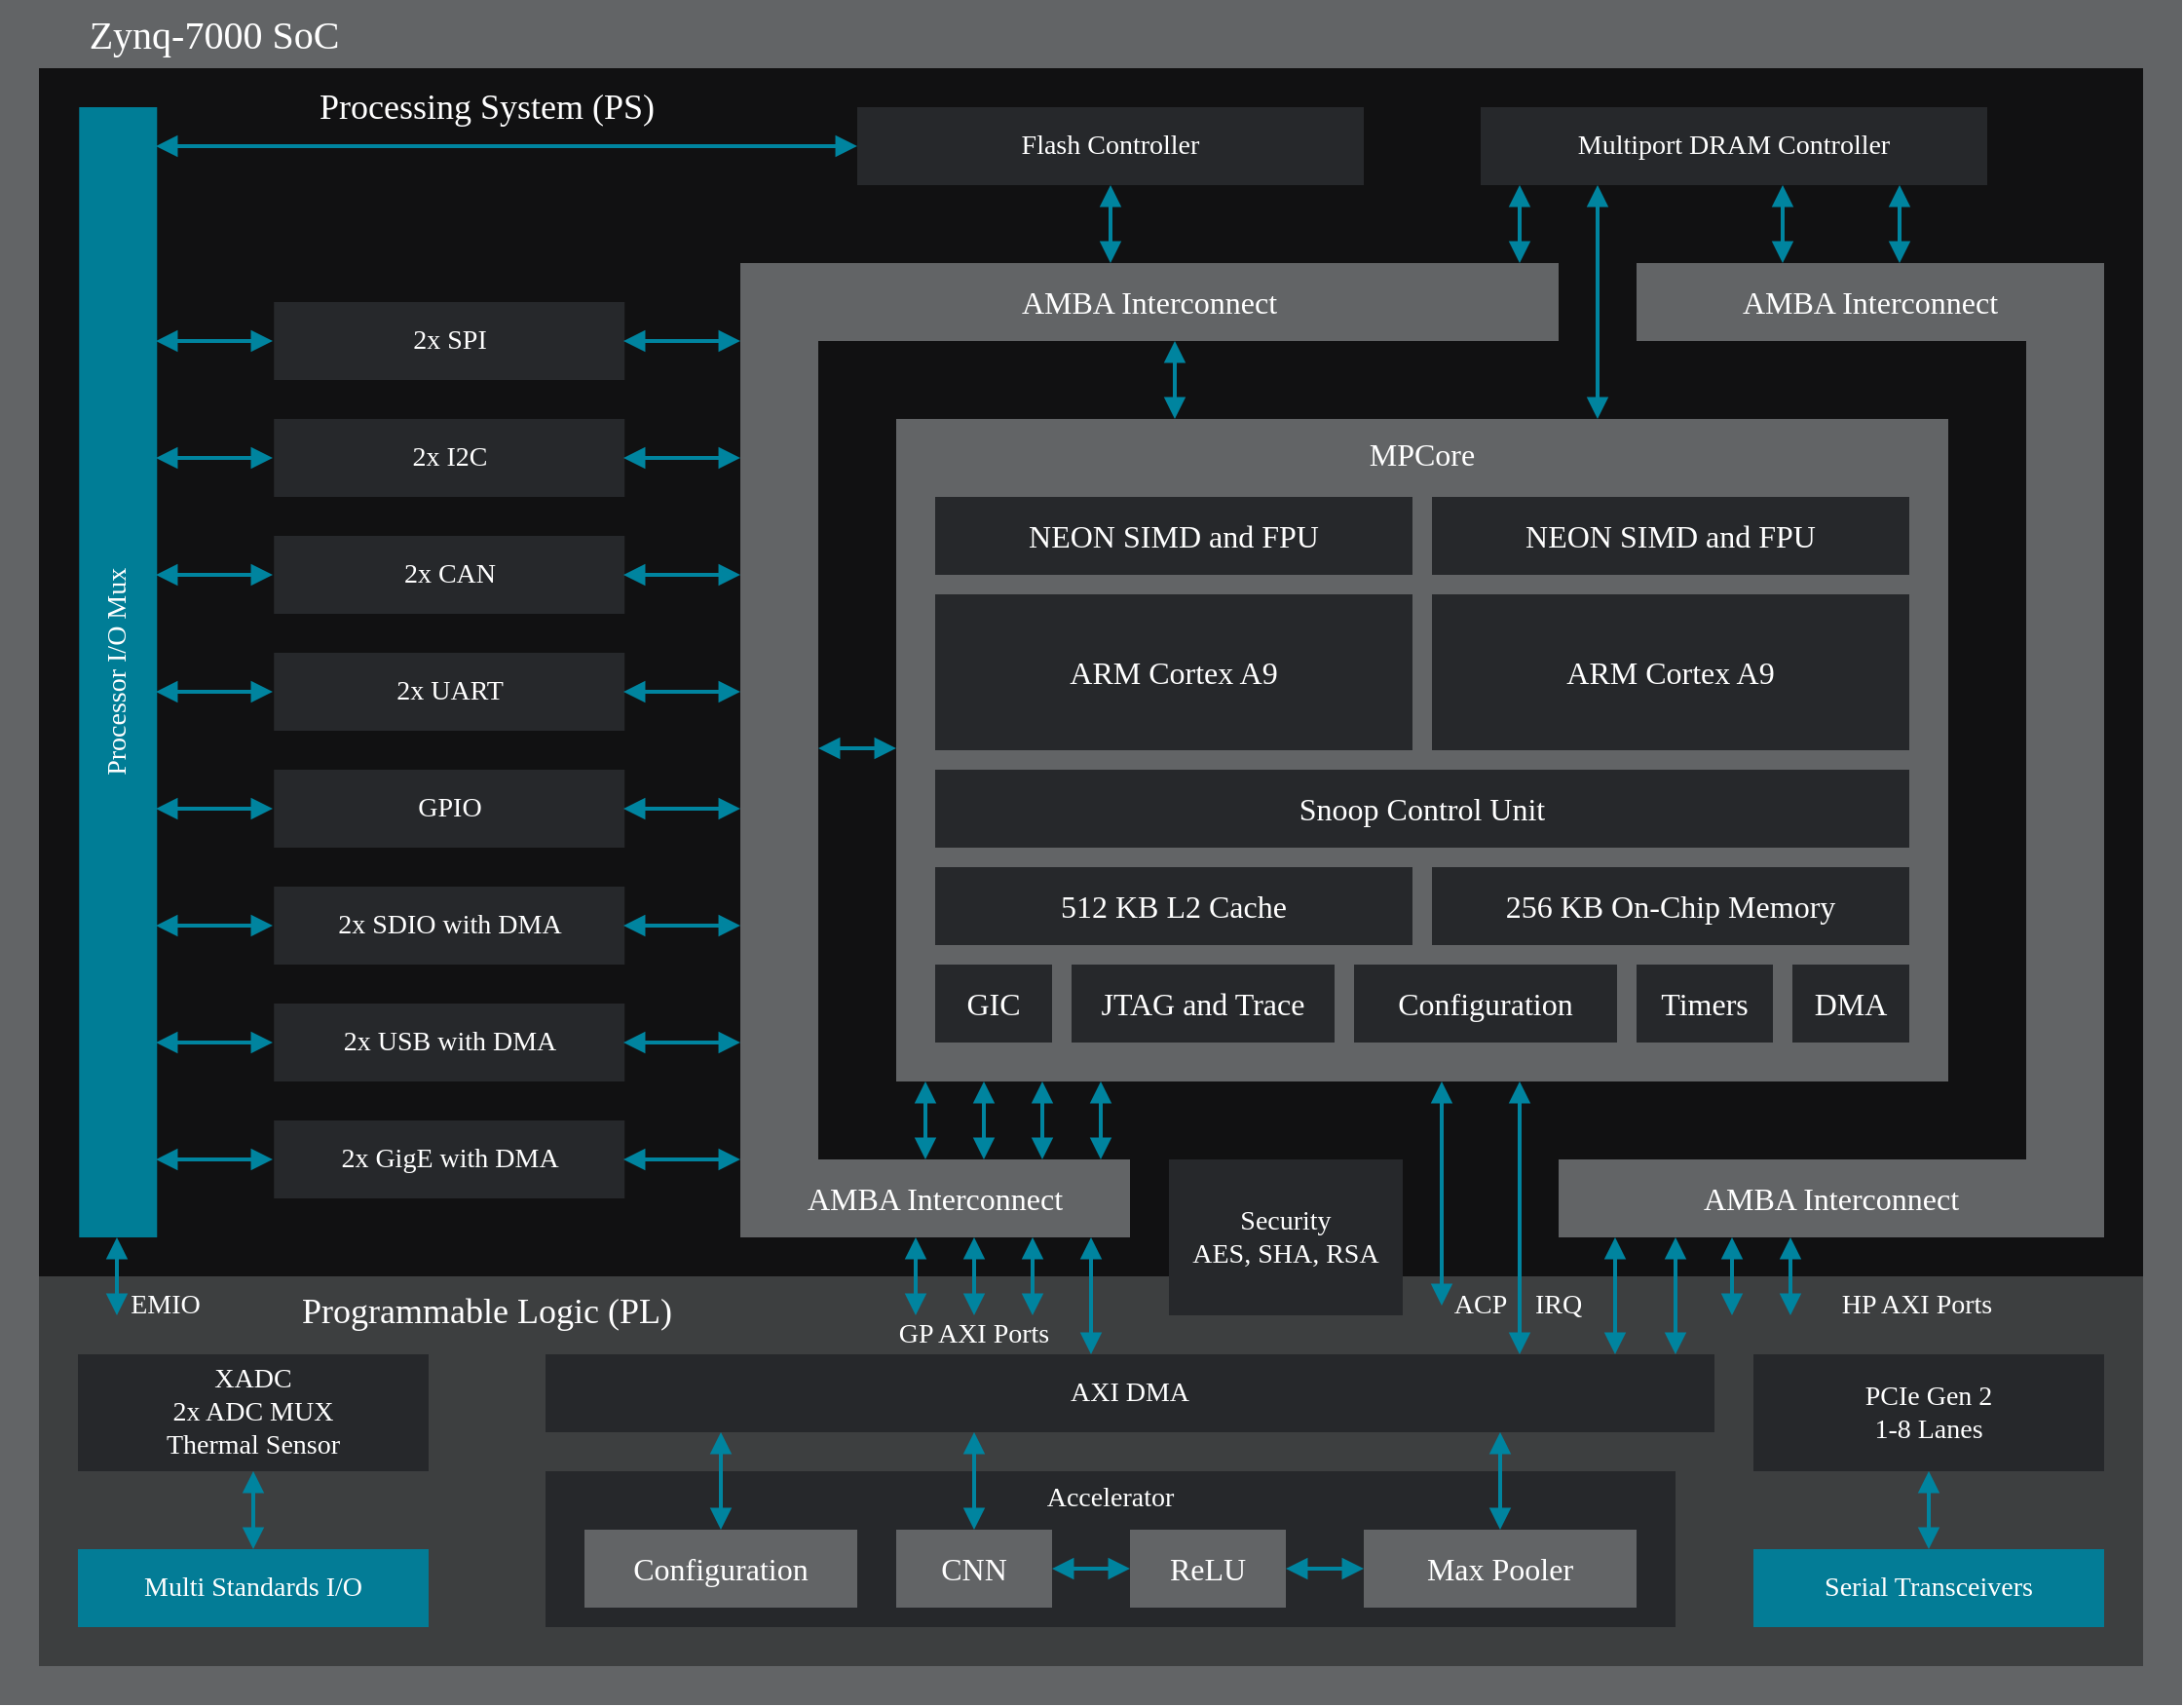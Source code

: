 <mxfile version="26.0.16">
  <diagram name="Page-1" id="bTywa-UCEF78WLRK5d2n">
    <mxGraphModel dx="2413" dy="1428" grid="1" gridSize="5" guides="0" tooltips="1" connect="1" arrows="1" fold="1" page="1" pageScale="1" pageWidth="1169" pageHeight="827" math="0" shadow="0">
      <root>
        <mxCell id="0" />
        <mxCell id="1" parent="0" />
        <mxCell id="6EtCR4fkRvI6MiytGtVW-148" value="Zynq-7000 SoC" style="rounded=0;whiteSpace=wrap;html=1;fontColor=light-dark(#ffffff, #ededed);fillColor=light-dark(#626466, #ededed);fontFamily=VictorMono Nerd Font;strokeColor=none;fontSize=20;labelPosition=center;verticalLabelPosition=top;align=center;verticalAlign=bottom;spacing=-30;spacingLeft=-900;" vertex="1" parent="1">
          <mxGeometry x="-320" y="145" width="1120" height="875" as="geometry" />
        </mxCell>
        <mxCell id="6EtCR4fkRvI6MiytGtVW-79" value="&lt;div&gt;Processing System (PS)&lt;/div&gt;" style="rounded=0;whiteSpace=wrap;html=1;fontColor=light-dark(#ffffff, #ededed);fillColor=light-dark(#111112, #ededed);fontFamily=VictorMono Nerd Font;strokeColor=none;fontSize=18;spacingLeft=-620;spacingBottom=0;labelPosition=center;verticalLabelPosition=top;align=center;verticalAlign=bottom;spacing=-32;" vertex="1" parent="1">
          <mxGeometry x="-300" y="180" width="1080" height="620" as="geometry" />
        </mxCell>
        <mxCell id="6EtCR4fkRvI6MiytGtVW-69" value="Programmable Logic (PL)" style="rounded=0;whiteSpace=wrap;html=1;fontColor=light-dark(#ffffff, #ededed);fillColor=light-dark(#3d3f40, #ededed);fontFamily=VictorMono Nerd Font;strokeColor=none;fontSize=18;spacingLeft=-620;spacingBottom=0;labelPosition=center;verticalLabelPosition=middle;align=center;verticalAlign=middle;spacingTop=-165;" vertex="1" parent="1">
          <mxGeometry x="-300" y="800" width="1080" height="200" as="geometry" />
        </mxCell>
        <mxCell id="6EtCR4fkRvI6MiytGtVW-26" value="2x SPI" style="rounded=0;whiteSpace=wrap;html=1;fontColor=light-dark(#ffffff, #ededed);fillColor=light-dark(#26282b, #ededed);fontFamily=VictorMono Nerd Font;strokeColor=none;fontSize=14;" vertex="1" parent="1">
          <mxGeometry x="-179.38" y="300" width="180" height="40" as="geometry" />
        </mxCell>
        <mxCell id="6EtCR4fkRvI6MiytGtVW-30" value="" style="endArrow=block;startArrow=block;html=1;rounded=0;startFill=1;endFill=1;strokeColor=light-dark(#00849f, #ededed);strokeWidth=2;fontFamily=VictorMono Nerd Font;" edge="1" parent="1">
          <mxGeometry width="50" height="50" relative="1" as="geometry">
            <mxPoint x="150" y="820" as="sourcePoint" />
            <mxPoint x="150" y="780" as="targetPoint" />
          </mxGeometry>
        </mxCell>
        <mxCell id="6EtCR4fkRvI6MiytGtVW-31" value="MPCore" style="rounded=0;whiteSpace=wrap;html=1;fontColor=light-dark(#ffffff, #ededed);fillColor=light-dark(#626466, #ededed);fontFamily=VictorMono Nerd Font;strokeColor=none;fontSize=16;labelPosition=center;verticalLabelPosition=top;align=center;verticalAlign=bottom;spacing=-28;" vertex="1" parent="1">
          <mxGeometry x="140" y="360" width="540" height="340" as="geometry" />
        </mxCell>
        <mxCell id="6EtCR4fkRvI6MiytGtVW-32" value="NEON SIMD and FPU" style="rounded=0;whiteSpace=wrap;html=1;fontColor=light-dark(#ffffff, #ededed);fillColor=light-dark(#26282b, #ededed);fontFamily=VictorMono Nerd Font;strokeColor=none;fontSize=16;" vertex="1" parent="1">
          <mxGeometry x="160" y="400" width="245" height="40" as="geometry" />
        </mxCell>
        <mxCell id="6EtCR4fkRvI6MiytGtVW-33" value="ARM Cortex A9" style="rounded=0;whiteSpace=wrap;html=1;fontColor=light-dark(#ffffff, #ededed);fillColor=light-dark(#26282b, #ededed);fontFamily=VictorMono Nerd Font;strokeColor=none;fontSize=16;" vertex="1" parent="1">
          <mxGeometry x="160" y="450" width="245" height="80" as="geometry" />
        </mxCell>
        <mxCell id="6EtCR4fkRvI6MiytGtVW-34" value="Snoop Control Unit" style="rounded=0;whiteSpace=wrap;html=1;fontColor=light-dark(#ffffff, #ededed);fillColor=light-dark(#26282b, #ededed);fontFamily=VictorMono Nerd Font;strokeColor=none;fontSize=16;" vertex="1" parent="1">
          <mxGeometry x="160" y="540" width="500" height="40" as="geometry" />
        </mxCell>
        <mxCell id="6EtCR4fkRvI6MiytGtVW-35" value="512 KB L2 Cache" style="rounded=0;whiteSpace=wrap;html=1;fontColor=light-dark(#ffffff, #ededed);fillColor=light-dark(#26282b, #ededed);fontFamily=VictorMono Nerd Font;strokeColor=none;fontSize=16;" vertex="1" parent="1">
          <mxGeometry x="160" y="590" width="245" height="40" as="geometry" />
        </mxCell>
        <mxCell id="6EtCR4fkRvI6MiytGtVW-36" value="256 KB On-Chip Memory" style="rounded=0;whiteSpace=wrap;html=1;fontColor=light-dark(#ffffff, #ededed);fillColor=light-dark(#26282b, #ededed);fontFamily=VictorMono Nerd Font;strokeColor=none;fontSize=16;" vertex="1" parent="1">
          <mxGeometry x="415" y="590" width="245" height="40" as="geometry" />
        </mxCell>
        <mxCell id="6EtCR4fkRvI6MiytGtVW-37" value="GIC" style="rounded=0;whiteSpace=wrap;html=1;fontColor=light-dark(#ffffff, #ededed);fillColor=light-dark(#26282b, #ededed);fontFamily=VictorMono Nerd Font;strokeColor=none;fontSize=16;" vertex="1" parent="1">
          <mxGeometry x="160" y="640" width="60" height="40" as="geometry" />
        </mxCell>
        <mxCell id="6EtCR4fkRvI6MiytGtVW-38" value="JTAG and Trace" style="rounded=0;whiteSpace=wrap;html=1;fontColor=light-dark(#ffffff, #ededed);fillColor=light-dark(#26282b, #ededed);fontFamily=VictorMono Nerd Font;strokeColor=none;fontSize=16;" vertex="1" parent="1">
          <mxGeometry x="230" y="640" width="135" height="40" as="geometry" />
        </mxCell>
        <mxCell id="6EtCR4fkRvI6MiytGtVW-39" value="Configuration" style="rounded=0;whiteSpace=wrap;html=1;fontColor=light-dark(#ffffff, #ededed);fillColor=light-dark(#26282b, #ededed);fontFamily=VictorMono Nerd Font;strokeColor=none;fontSize=16;" vertex="1" parent="1">
          <mxGeometry x="375" y="640" width="135" height="40" as="geometry" />
        </mxCell>
        <mxCell id="6EtCR4fkRvI6MiytGtVW-40" value="Timers" style="rounded=0;whiteSpace=wrap;html=1;fontColor=light-dark(#ffffff, #ededed);fillColor=light-dark(#26282b, #ededed);fontFamily=VictorMono Nerd Font;strokeColor=none;fontSize=16;" vertex="1" parent="1">
          <mxGeometry x="520" y="640" width="70" height="40" as="geometry" />
        </mxCell>
        <mxCell id="6EtCR4fkRvI6MiytGtVW-42" value="DMA" style="rounded=0;whiteSpace=wrap;html=1;fontColor=light-dark(#ffffff, #ededed);fillColor=light-dark(#26282b, #ededed);fontFamily=VictorMono Nerd Font;strokeColor=none;fontSize=16;" vertex="1" parent="1">
          <mxGeometry x="600" y="640" width="60" height="40" as="geometry" />
        </mxCell>
        <mxCell id="6EtCR4fkRvI6MiytGtVW-43" value="NEON SIMD and FPU" style="rounded=0;whiteSpace=wrap;html=1;fontColor=light-dark(#ffffff, #ededed);fillColor=light-dark(#26282b, #ededed);fontFamily=VictorMono Nerd Font;strokeColor=none;fontSize=16;" vertex="1" parent="1">
          <mxGeometry x="415" y="400" width="245" height="40" as="geometry" />
        </mxCell>
        <mxCell id="6EtCR4fkRvI6MiytGtVW-44" value="ARM Cortex A9" style="rounded=0;whiteSpace=wrap;html=1;fontColor=light-dark(#ffffff, #ededed);fillColor=light-dark(#26282b, #ededed);fontFamily=VictorMono Nerd Font;strokeColor=none;fontSize=16;" vertex="1" parent="1">
          <mxGeometry x="415" y="450" width="245" height="80" as="geometry" />
        </mxCell>
        <mxCell id="6EtCR4fkRvI6MiytGtVW-45" value="AMBA Interconnect" style="rounded=0;whiteSpace=wrap;html=1;fontColor=light-dark(#ffffff, #ededed);fillColor=light-dark(#626466, #ededed);fontFamily=VictorMono Nerd Font;strokeColor=none;fontSize=16;" vertex="1" parent="1">
          <mxGeometry x="60" y="280" width="420" height="40" as="geometry" />
        </mxCell>
        <mxCell id="6EtCR4fkRvI6MiytGtVW-46" value="" style="rounded=0;whiteSpace=wrap;html=1;fontColor=light-dark(#ffffff, #ededed);fillColor=light-dark(#626466, #ededed);fontFamily=VictorMono Nerd Font;strokeColor=none;fontSize=16;" vertex="1" parent="1">
          <mxGeometry x="60" y="280" width="40" height="500" as="geometry" />
        </mxCell>
        <mxCell id="6EtCR4fkRvI6MiytGtVW-47" value="AMBA Interconnect" style="rounded=0;whiteSpace=wrap;html=1;fontColor=light-dark(#ffffff, #ededed);fillColor=light-dark(#626466, #ededed);fontFamily=VictorMono Nerd Font;strokeColor=none;fontSize=16;" vertex="1" parent="1">
          <mxGeometry x="60" y="740" width="200" height="40" as="geometry" />
        </mxCell>
        <mxCell id="6EtCR4fkRvI6MiytGtVW-48" value="AMBA Interconnect" style="rounded=0;whiteSpace=wrap;html=1;fontColor=light-dark(#ffffff, #ededed);fillColor=light-dark(#626466, #ededed);fontFamily=VictorMono Nerd Font;strokeColor=none;fontSize=16;" vertex="1" parent="1">
          <mxGeometry x="520" y="280" width="240" height="40" as="geometry" />
        </mxCell>
        <mxCell id="6EtCR4fkRvI6MiytGtVW-49" value="" style="rounded=0;whiteSpace=wrap;html=1;fontColor=light-dark(#ffffff, #ededed);fillColor=light-dark(#626466, #ededed);fontFamily=VictorMono Nerd Font;strokeColor=none;fontSize=16;" vertex="1" parent="1">
          <mxGeometry x="720" y="280" width="40" height="500" as="geometry" />
        </mxCell>
        <mxCell id="6EtCR4fkRvI6MiytGtVW-50" value="AMBA Interconnect" style="rounded=0;whiteSpace=wrap;html=1;fontColor=light-dark(#ffffff, #ededed);fillColor=light-dark(#626466, #ededed);fontFamily=VictorMono Nerd Font;strokeColor=none;fontSize=16;" vertex="1" parent="1">
          <mxGeometry x="480" y="740" width="280" height="40" as="geometry" />
        </mxCell>
        <mxCell id="6EtCR4fkRvI6MiytGtVW-52" value="Security&lt;div&gt;AES, SHA, RSA&lt;/div&gt;" style="rounded=0;whiteSpace=wrap;html=1;fontColor=light-dark(#ffffff, #ededed);fillColor=light-dark(#26282b, #ededed);fontFamily=VictorMono Nerd Font;strokeColor=none;fontSize=14;" vertex="1" parent="1">
          <mxGeometry x="280" y="740" width="120" height="80" as="geometry" />
        </mxCell>
        <mxCell id="6EtCR4fkRvI6MiytGtVW-53" value="Flash Controller" style="rounded=0;whiteSpace=wrap;html=1;fontColor=light-dark(#ffffff, #ededed);fillColor=light-dark(#26282b, #ededed);fontFamily=VictorMono Nerd Font;strokeColor=none;fontSize=14;" vertex="1" parent="1">
          <mxGeometry x="120" y="200" width="260" height="40" as="geometry" />
        </mxCell>
        <mxCell id="6EtCR4fkRvI6MiytGtVW-54" value="Multiport DRAM Controller" style="rounded=0;whiteSpace=wrap;html=1;fontColor=light-dark(#ffffff, #ededed);fillColor=light-dark(#26282b, #ededed);fontFamily=VictorMono Nerd Font;strokeColor=none;fontSize=14;" vertex="1" parent="1">
          <mxGeometry x="440" y="200" width="260" height="40" as="geometry" />
        </mxCell>
        <mxCell id="6EtCR4fkRvI6MiytGtVW-55" value="2x I2C" style="rounded=0;whiteSpace=wrap;html=1;fontColor=light-dark(#ffffff, #ededed);fillColor=light-dark(#26282b, #ededed);fontFamily=VictorMono Nerd Font;strokeColor=none;fontSize=14;" vertex="1" parent="1">
          <mxGeometry x="-179.38" y="360" width="180" height="40" as="geometry" />
        </mxCell>
        <mxCell id="6EtCR4fkRvI6MiytGtVW-56" value="2x UART" style="rounded=0;whiteSpace=wrap;html=1;fontColor=light-dark(#ffffff, #ededed);fillColor=light-dark(#26282b, #ededed);fontFamily=VictorMono Nerd Font;strokeColor=none;fontSize=14;" vertex="1" parent="1">
          <mxGeometry x="-179.38" y="480" width="180" height="40" as="geometry" />
        </mxCell>
        <mxCell id="6EtCR4fkRvI6MiytGtVW-57" value="2x CAN" style="rounded=0;whiteSpace=wrap;html=1;fontColor=light-dark(#ffffff, #ededed);fillColor=light-dark(#26282b, #ededed);fontFamily=VictorMono Nerd Font;strokeColor=none;fontSize=14;" vertex="1" parent="1">
          <mxGeometry x="-179.38" y="420" width="180" height="40" as="geometry" />
        </mxCell>
        <mxCell id="6EtCR4fkRvI6MiytGtVW-58" value="GPIO" style="rounded=0;whiteSpace=wrap;html=1;fontColor=light-dark(#ffffff, #ededed);fillColor=light-dark(#26282b, #ededed);fontFamily=VictorMono Nerd Font;strokeColor=none;fontSize=14;" vertex="1" parent="1">
          <mxGeometry x="-179.38" y="540" width="180" height="40" as="geometry" />
        </mxCell>
        <mxCell id="6EtCR4fkRvI6MiytGtVW-59" value="2x SDIO with DMA" style="rounded=0;whiteSpace=wrap;html=1;fontColor=light-dark(#ffffff, #ededed);fillColor=light-dark(#26282b, #ededed);fontFamily=VictorMono Nerd Font;strokeColor=none;fontSize=14;" vertex="1" parent="1">
          <mxGeometry x="-179.38" y="600" width="180" height="40" as="geometry" />
        </mxCell>
        <mxCell id="6EtCR4fkRvI6MiytGtVW-60" value="2x USB with DMA" style="rounded=0;whiteSpace=wrap;html=1;fontColor=light-dark(#ffffff, #ededed);fillColor=light-dark(#26282b, #ededed);fontFamily=VictorMono Nerd Font;strokeColor=none;fontSize=14;" vertex="1" parent="1">
          <mxGeometry x="-179.38" y="660" width="180" height="40" as="geometry" />
        </mxCell>
        <mxCell id="6EtCR4fkRvI6MiytGtVW-62" value="2x GigE with DMA" style="rounded=0;whiteSpace=wrap;html=1;fontColor=light-dark(#ffffff, #ededed);fillColor=light-dark(#26282b, #ededed);fontFamily=VictorMono Nerd Font;strokeColor=none;fontSize=14;" vertex="1" parent="1">
          <mxGeometry x="-179.38" y="720" width="180" height="40" as="geometry" />
        </mxCell>
        <mxCell id="6EtCR4fkRvI6MiytGtVW-63" value="Processor I/O Mux" style="rounded=0;whiteSpace=wrap;html=1;fontColor=light-dark(#ffffff, #ededed);fillColor=light-dark(#007d96, #ededed);fontFamily=VictorMono Nerd Font;strokeColor=none;fontSize=14;rotation=270;" vertex="1" parent="1">
          <mxGeometry x="-549.37" y="470.01" width="580" height="40" as="geometry" />
        </mxCell>
        <mxCell id="6EtCR4fkRvI6MiytGtVW-64" value="XADC&lt;div&gt;2x ADC MUX&lt;/div&gt;&lt;div&gt;Thermal Sensor&lt;/div&gt;" style="rounded=0;whiteSpace=wrap;html=1;fontColor=light-dark(#ffffff, #ededed);fillColor=light-dark(#26282b, #ededed);fontFamily=VictorMono Nerd Font;strokeColor=none;fontSize=14;" vertex="1" parent="1">
          <mxGeometry x="-280" y="840" width="180" height="60" as="geometry" />
        </mxCell>
        <mxCell id="6EtCR4fkRvI6MiytGtVW-65" value="PCIe Gen 2&lt;div&gt;1-8 Lanes&lt;/div&gt;" style="rounded=0;whiteSpace=wrap;html=1;fontColor=light-dark(#ffffff, #ededed);fillColor=light-dark(#26282b, #ededed);fontFamily=VictorMono Nerd Font;strokeColor=none;fontSize=14;" vertex="1" parent="1">
          <mxGeometry x="580" y="840" width="180" height="60" as="geometry" />
        </mxCell>
        <mxCell id="6EtCR4fkRvI6MiytGtVW-66" value="AXI DMA" style="rounded=0;whiteSpace=wrap;html=1;fontColor=light-dark(#ffffff, #ededed);fillColor=light-dark(#26282b, #ededed);fontFamily=VictorMono Nerd Font;strokeColor=none;fontSize=14;" vertex="1" parent="1">
          <mxGeometry x="-40" y="840" width="600" height="40" as="geometry" />
        </mxCell>
        <mxCell id="6EtCR4fkRvI6MiytGtVW-67" value="Multi Standards I/O" style="rounded=0;whiteSpace=wrap;html=1;fontColor=light-dark(#ffffff, #ededed);fillColor=light-dark(#037c96, #ededed);fontFamily=VictorMono Nerd Font;strokeColor=none;fontSize=14;" vertex="1" parent="1">
          <mxGeometry x="-280" y="940" width="180" height="40" as="geometry" />
        </mxCell>
        <mxCell id="6EtCR4fkRvI6MiytGtVW-68" value="Serial Transceivers" style="rounded=0;whiteSpace=wrap;html=1;fontColor=light-dark(#ffffff, #ededed);fillColor=light-dark(#037c96, #ededed);fontFamily=VictorMono Nerd Font;strokeColor=none;fontSize=14;" vertex="1" parent="1">
          <mxGeometry x="580" y="940" width="180" height="40" as="geometry" />
        </mxCell>
        <mxCell id="6EtCR4fkRvI6MiytGtVW-70" value="Accelerator" style="rounded=0;whiteSpace=wrap;html=1;fontColor=light-dark(#ffffff, #ededed);fillColor=light-dark(#26282b, #ededed);fontFamily=VictorMono Nerd Font;strokeColor=none;fontSize=14;labelPosition=center;verticalLabelPosition=top;align=center;verticalAlign=bottom;spacing=-23;" vertex="1" parent="1">
          <mxGeometry x="-40" y="900" width="580" height="80" as="geometry" />
        </mxCell>
        <mxCell id="6EtCR4fkRvI6MiytGtVW-71" value="CNN" style="rounded=0;whiteSpace=wrap;html=1;fontColor=light-dark(#ffffff, #ededed);fillColor=light-dark(#626466, #ededed);fontFamily=VictorMono Nerd Font;strokeColor=none;fontSize=16;" vertex="1" parent="1">
          <mxGeometry x="140" y="930" width="80" height="40" as="geometry" />
        </mxCell>
        <mxCell id="6EtCR4fkRvI6MiytGtVW-72" value="ReLU" style="rounded=0;whiteSpace=wrap;html=1;fontColor=light-dark(#ffffff, #ededed);fillColor=light-dark(#626466, #ededed);fontFamily=VictorMono Nerd Font;strokeColor=none;fontSize=16;" vertex="1" parent="1">
          <mxGeometry x="260" y="930" width="80" height="40" as="geometry" />
        </mxCell>
        <mxCell id="6EtCR4fkRvI6MiytGtVW-73" value="Max Pooler" style="rounded=0;whiteSpace=wrap;html=1;fontColor=light-dark(#ffffff, #ededed);fillColor=light-dark(#626466, #ededed);fontFamily=VictorMono Nerd Font;strokeColor=none;fontSize=16;" vertex="1" parent="1">
          <mxGeometry x="380" y="930" width="140" height="40" as="geometry" />
        </mxCell>
        <mxCell id="6EtCR4fkRvI6MiytGtVW-74" value="EMIO" style="text;html=1;align=center;verticalAlign=middle;whiteSpace=wrap;rounded=0;fontFamily=VictorMono Nerd Font;fontSize=14;fontColor=#FFFFFF;" vertex="1" parent="1">
          <mxGeometry x="-265" y="800" width="60" height="30" as="geometry" />
        </mxCell>
        <mxCell id="6EtCR4fkRvI6MiytGtVW-80" value="" style="endArrow=block;startArrow=block;html=1;rounded=0;startFill=1;endFill=1;strokeColor=light-dark(#00849f, #ededed);strokeWidth=2;fontFamily=VictorMono Nerd Font;" edge="1" parent="1">
          <mxGeometry width="50" height="50" relative="1" as="geometry">
            <mxPoint x="180" y="820" as="sourcePoint" />
            <mxPoint x="180" y="780" as="targetPoint" />
          </mxGeometry>
        </mxCell>
        <mxCell id="6EtCR4fkRvI6MiytGtVW-81" value="" style="endArrow=block;startArrow=block;html=1;rounded=0;startFill=1;endFill=1;strokeColor=light-dark(#00849f, #ededed);strokeWidth=2;fontFamily=VictorMono Nerd Font;" edge="1" parent="1">
          <mxGeometry width="50" height="50" relative="1" as="geometry">
            <mxPoint x="210" y="820" as="sourcePoint" />
            <mxPoint x="210" y="780" as="targetPoint" />
          </mxGeometry>
        </mxCell>
        <mxCell id="6EtCR4fkRvI6MiytGtVW-85" value="" style="endArrow=block;startArrow=block;html=1;rounded=0;startFill=1;endFill=1;strokeColor=light-dark(#00849f, #ededed);strokeWidth=2;fontFamily=VictorMono Nerd Font;" edge="1" parent="1">
          <mxGeometry width="50" height="50" relative="1" as="geometry">
            <mxPoint x="569" y="820" as="sourcePoint" />
            <mxPoint x="569" y="780" as="targetPoint" />
          </mxGeometry>
        </mxCell>
        <mxCell id="6EtCR4fkRvI6MiytGtVW-86" value="" style="endArrow=block;startArrow=block;html=1;rounded=0;startFill=1;endFill=1;strokeColor=light-dark(#00849f, #ededed);strokeWidth=2;fontFamily=VictorMono Nerd Font;" edge="1" parent="1">
          <mxGeometry width="50" height="50" relative="1" as="geometry">
            <mxPoint x="599" y="820" as="sourcePoint" />
            <mxPoint x="599" y="780" as="targetPoint" />
          </mxGeometry>
        </mxCell>
        <mxCell id="6EtCR4fkRvI6MiytGtVW-87" value="" style="endArrow=block;startArrow=block;html=1;rounded=0;startFill=1;endFill=1;strokeColor=light-dark(#00849f, #ededed);strokeWidth=2;fontFamily=VictorMono Nerd Font;" edge="1" parent="1">
          <mxGeometry width="50" height="50" relative="1" as="geometry">
            <mxPoint x="240" y="840" as="sourcePoint" />
            <mxPoint x="240" y="780" as="targetPoint" />
          </mxGeometry>
        </mxCell>
        <mxCell id="6EtCR4fkRvI6MiytGtVW-88" value="" style="endArrow=block;startArrow=block;html=1;rounded=0;startFill=1;endFill=1;strokeColor=light-dark(#00849f, #ededed);strokeWidth=2;fontFamily=VictorMono Nerd Font;" edge="1" parent="1">
          <mxGeometry width="50" height="50" relative="1" as="geometry">
            <mxPoint x="509" y="840" as="sourcePoint" />
            <mxPoint x="509" y="780" as="targetPoint" />
          </mxGeometry>
        </mxCell>
        <mxCell id="6EtCR4fkRvI6MiytGtVW-89" value="" style="endArrow=block;startArrow=block;html=1;rounded=0;startFill=1;endFill=1;strokeColor=light-dark(#00849f, #ededed);strokeWidth=2;fontFamily=VictorMono Nerd Font;" edge="1" parent="1">
          <mxGeometry width="50" height="50" relative="1" as="geometry">
            <mxPoint x="420" y="815" as="sourcePoint" />
            <mxPoint x="420" y="700" as="targetPoint" />
          </mxGeometry>
        </mxCell>
        <mxCell id="6EtCR4fkRvI6MiytGtVW-90" value="" style="endArrow=block;startArrow=block;html=1;rounded=0;startFill=1;endFill=1;strokeColor=light-dark(#00849f, #ededed);strokeWidth=2;fontFamily=VictorMono Nerd Font;" edge="1" parent="1">
          <mxGeometry width="50" height="50" relative="1" as="geometry">
            <mxPoint x="-260" y="820" as="sourcePoint" />
            <mxPoint x="-260" y="780" as="targetPoint" />
          </mxGeometry>
        </mxCell>
        <mxCell id="6EtCR4fkRvI6MiytGtVW-91" value="" style="endArrow=block;startArrow=block;html=1;rounded=0;startFill=1;endFill=1;strokeColor=light-dark(#00849f, #ededed);strokeWidth=2;fontFamily=VictorMono Nerd Font;" edge="1" parent="1">
          <mxGeometry width="50" height="50" relative="1" as="geometry">
            <mxPoint x="180" y="930" as="sourcePoint" />
            <mxPoint x="180" y="880" as="targetPoint" />
          </mxGeometry>
        </mxCell>
        <mxCell id="6EtCR4fkRvI6MiytGtVW-92" value="" style="endArrow=block;startArrow=block;html=1;rounded=0;startFill=1;endFill=1;strokeColor=light-dark(#00849f, #ededed);strokeWidth=2;fontFamily=VictorMono Nerd Font;" edge="1" parent="1">
          <mxGeometry width="50" height="50" relative="1" as="geometry">
            <mxPoint x="450" y="930" as="sourcePoint" />
            <mxPoint x="450" y="880" as="targetPoint" />
          </mxGeometry>
        </mxCell>
        <mxCell id="6EtCR4fkRvI6MiytGtVW-93" value="" style="endArrow=block;startArrow=block;html=1;rounded=0;startFill=1;endFill=1;strokeColor=light-dark(#00849f, #ededed);strokeWidth=2;fontFamily=VictorMono Nerd Font;" edge="1" parent="1">
          <mxGeometry width="50" height="50" relative="1" as="geometry">
            <mxPoint x="380" y="950" as="sourcePoint" />
            <mxPoint x="340" y="950" as="targetPoint" />
          </mxGeometry>
        </mxCell>
        <mxCell id="6EtCR4fkRvI6MiytGtVW-94" value="" style="endArrow=block;startArrow=block;html=1;rounded=0;startFill=1;endFill=1;strokeColor=light-dark(#00849f, #ededed);strokeWidth=2;fontFamily=VictorMono Nerd Font;" edge="1" parent="1">
          <mxGeometry width="50" height="50" relative="1" as="geometry">
            <mxPoint x="260" y="950" as="sourcePoint" />
            <mxPoint x="220" y="950" as="targetPoint" />
          </mxGeometry>
        </mxCell>
        <mxCell id="6EtCR4fkRvI6MiytGtVW-95" value="GP AXI Ports" style="text;html=1;align=center;verticalAlign=middle;whiteSpace=wrap;rounded=0;fontFamily=VictorMono Nerd Font;fontSize=14;fontColor=#FFFFFF;" vertex="1" parent="1">
          <mxGeometry x="125" y="815" width="110" height="30" as="geometry" />
        </mxCell>
        <mxCell id="6EtCR4fkRvI6MiytGtVW-96" value="HP AXI Ports" style="text;html=1;align=center;verticalAlign=middle;whiteSpace=wrap;rounded=0;fontFamily=VictorMono Nerd Font;fontSize=14;fontColor=#FFFFFF;" vertex="1" parent="1">
          <mxGeometry x="609" y="800" width="110" height="30" as="geometry" />
        </mxCell>
        <mxCell id="6EtCR4fkRvI6MiytGtVW-97" value="ACP" style="text;html=1;align=center;verticalAlign=middle;whiteSpace=wrap;rounded=0;fontFamily=VictorMono Nerd Font;fontSize=14;fontColor=#FFFFFF;" vertex="1" parent="1">
          <mxGeometry x="420" y="800" width="40" height="30" as="geometry" />
        </mxCell>
        <mxCell id="6EtCR4fkRvI6MiytGtVW-98" value="" style="endArrow=block;startArrow=block;html=1;rounded=0;startFill=1;endFill=1;strokeColor=light-dark(#00849f, #ededed);strokeWidth=2;fontFamily=VictorMono Nerd Font;" edge="1" parent="1">
          <mxGeometry width="50" height="50" relative="1" as="geometry">
            <mxPoint x="460" y="840" as="sourcePoint" />
            <mxPoint x="460" y="700" as="targetPoint" />
          </mxGeometry>
        </mxCell>
        <mxCell id="6EtCR4fkRvI6MiytGtVW-99" value="IRQ" style="text;html=1;align=center;verticalAlign=middle;whiteSpace=wrap;rounded=0;fontFamily=VictorMono Nerd Font;fontSize=14;fontColor=#FFFFFF;" vertex="1" parent="1">
          <mxGeometry x="460" y="800" width="40" height="30" as="geometry" />
        </mxCell>
        <mxCell id="6EtCR4fkRvI6MiytGtVW-100" value="" style="endArrow=block;startArrow=block;html=1;rounded=0;startFill=1;endFill=1;strokeColor=light-dark(#00849f, #ededed);strokeWidth=2;fontFamily=VictorMono Nerd Font;" edge="1" parent="1">
          <mxGeometry width="50" height="50" relative="1" as="geometry">
            <mxPoint x="540" y="840" as="sourcePoint" />
            <mxPoint x="540" y="780" as="targetPoint" />
          </mxGeometry>
        </mxCell>
        <mxCell id="6EtCR4fkRvI6MiytGtVW-101" value="Configuration" style="rounded=0;whiteSpace=wrap;html=1;fontColor=light-dark(#ffffff, #ededed);fillColor=light-dark(#626466, #ededed);fontFamily=VictorMono Nerd Font;strokeColor=none;fontSize=16;" vertex="1" parent="1">
          <mxGeometry x="-20" y="930" width="140" height="40" as="geometry" />
        </mxCell>
        <mxCell id="6EtCR4fkRvI6MiytGtVW-102" value="" style="endArrow=block;startArrow=block;html=1;rounded=0;startFill=1;endFill=1;strokeColor=light-dark(#00849f, #ededed);strokeWidth=2;fontFamily=VictorMono Nerd Font;" edge="1" parent="1">
          <mxGeometry width="50" height="50" relative="1" as="geometry">
            <mxPoint x="50" y="930" as="sourcePoint" />
            <mxPoint x="50" y="880" as="targetPoint" />
          </mxGeometry>
        </mxCell>
        <mxCell id="6EtCR4fkRvI6MiytGtVW-104" value="" style="endArrow=block;startArrow=block;html=1;rounded=0;startFill=1;endFill=1;strokeColor=light-dark(#00849f, #ededed);strokeWidth=2;fontFamily=VictorMono Nerd Font;" edge="1" parent="1">
          <mxGeometry width="50" height="50" relative="1" as="geometry">
            <mxPoint x="-190" y="940" as="sourcePoint" />
            <mxPoint x="-190" y="900" as="targetPoint" />
          </mxGeometry>
        </mxCell>
        <mxCell id="6EtCR4fkRvI6MiytGtVW-105" value="" style="endArrow=block;startArrow=block;html=1;rounded=0;startFill=1;endFill=1;strokeColor=light-dark(#00849f, #ededed);strokeWidth=2;fontFamily=VictorMono Nerd Font;" edge="1" parent="1">
          <mxGeometry width="50" height="50" relative="1" as="geometry">
            <mxPoint x="670" y="940" as="sourcePoint" />
            <mxPoint x="670" y="900" as="targetPoint" />
          </mxGeometry>
        </mxCell>
        <mxCell id="6EtCR4fkRvI6MiytGtVW-106" value="" style="endArrow=block;startArrow=block;html=1;rounded=0;startFill=1;endFill=1;strokeColor=light-dark(#00849f, #ededed);strokeWidth=2;fontFamily=VictorMono Nerd Font;" edge="1" parent="1">
          <mxGeometry width="50" height="50" relative="1" as="geometry">
            <mxPoint x="283" y="360" as="sourcePoint" />
            <mxPoint x="283" y="320" as="targetPoint" />
          </mxGeometry>
        </mxCell>
        <mxCell id="6EtCR4fkRvI6MiytGtVW-109" value="" style="endArrow=block;startArrow=block;html=1;rounded=0;startFill=1;endFill=1;strokeColor=light-dark(#00849f, #ededed);strokeWidth=2;fontFamily=VictorMono Nerd Font;" edge="1" parent="1">
          <mxGeometry width="50" height="50" relative="1" as="geometry">
            <mxPoint x="500" y="360" as="sourcePoint" />
            <mxPoint x="500" y="240" as="targetPoint" />
          </mxGeometry>
        </mxCell>
        <mxCell id="6EtCR4fkRvI6MiytGtVW-110" value="" style="endArrow=block;startArrow=block;html=1;rounded=0;startFill=1;endFill=1;strokeColor=light-dark(#00849f, #ededed);strokeWidth=2;fontFamily=VictorMono Nerd Font;" edge="1" parent="1">
          <mxGeometry width="50" height="50" relative="1" as="geometry">
            <mxPoint x="460" y="280" as="sourcePoint" />
            <mxPoint x="460" y="240" as="targetPoint" />
          </mxGeometry>
        </mxCell>
        <mxCell id="6EtCR4fkRvI6MiytGtVW-111" value="" style="endArrow=block;startArrow=block;html=1;rounded=0;startFill=1;endFill=1;strokeColor=light-dark(#00849f, #ededed);strokeWidth=2;fontFamily=VictorMono Nerd Font;" edge="1" parent="1">
          <mxGeometry width="50" height="50" relative="1" as="geometry">
            <mxPoint x="595" y="280" as="sourcePoint" />
            <mxPoint x="595" y="240" as="targetPoint" />
          </mxGeometry>
        </mxCell>
        <mxCell id="6EtCR4fkRvI6MiytGtVW-112" value="" style="endArrow=block;startArrow=block;html=1;rounded=0;startFill=1;endFill=1;strokeColor=light-dark(#00849f, #ededed);strokeWidth=2;fontFamily=VictorMono Nerd Font;" edge="1" parent="1">
          <mxGeometry width="50" height="50" relative="1" as="geometry">
            <mxPoint x="655" y="280" as="sourcePoint" />
            <mxPoint x="655" y="240" as="targetPoint" />
          </mxGeometry>
        </mxCell>
        <mxCell id="6EtCR4fkRvI6MiytGtVW-113" value="" style="endArrow=block;startArrow=block;html=1;rounded=0;startFill=1;endFill=1;strokeColor=light-dark(#00849f, #ededed);strokeWidth=2;fontFamily=VictorMono Nerd Font;" edge="1" parent="1">
          <mxGeometry width="50" height="50" relative="1" as="geometry">
            <mxPoint x="250" y="280" as="sourcePoint" />
            <mxPoint x="250" y="240" as="targetPoint" />
          </mxGeometry>
        </mxCell>
        <mxCell id="6EtCR4fkRvI6MiytGtVW-124" value="" style="endArrow=block;startArrow=block;html=1;rounded=0;startFill=1;endFill=1;strokeColor=light-dark(#00849f, #ededed);strokeWidth=2;fontFamily=VictorMono Nerd Font;" edge="1" parent="1">
          <mxGeometry width="50" height="50" relative="1" as="geometry">
            <mxPoint x="155" y="740" as="sourcePoint" />
            <mxPoint x="155" y="700" as="targetPoint" />
          </mxGeometry>
        </mxCell>
        <mxCell id="6EtCR4fkRvI6MiytGtVW-125" value="" style="endArrow=block;startArrow=block;html=1;rounded=0;startFill=1;endFill=1;strokeColor=light-dark(#00849f, #ededed);strokeWidth=2;fontFamily=VictorMono Nerd Font;" edge="1" parent="1">
          <mxGeometry width="50" height="50" relative="1" as="geometry">
            <mxPoint x="185" y="740" as="sourcePoint" />
            <mxPoint x="185" y="700" as="targetPoint" />
          </mxGeometry>
        </mxCell>
        <mxCell id="6EtCR4fkRvI6MiytGtVW-126" value="" style="endArrow=block;startArrow=block;html=1;rounded=0;startFill=1;endFill=1;strokeColor=light-dark(#00849f, #ededed);strokeWidth=2;fontFamily=VictorMono Nerd Font;" edge="1" parent="1">
          <mxGeometry width="50" height="50" relative="1" as="geometry">
            <mxPoint x="215" y="740" as="sourcePoint" />
            <mxPoint x="215" y="700" as="targetPoint" />
          </mxGeometry>
        </mxCell>
        <mxCell id="6EtCR4fkRvI6MiytGtVW-127" value="" style="endArrow=block;startArrow=block;html=1;rounded=0;startFill=1;endFill=1;strokeColor=light-dark(#00849f, #ededed);strokeWidth=2;fontFamily=VictorMono Nerd Font;" edge="1" parent="1">
          <mxGeometry width="50" height="50" relative="1" as="geometry">
            <mxPoint x="245" y="740" as="sourcePoint" />
            <mxPoint x="245" y="700" as="targetPoint" />
          </mxGeometry>
        </mxCell>
        <mxCell id="6EtCR4fkRvI6MiytGtVW-128" value="" style="endArrow=block;startArrow=block;html=1;rounded=0;startFill=1;endFill=1;strokeColor=light-dark(#00849f, #ededed);strokeWidth=2;fontFamily=VictorMono Nerd Font;" edge="1" parent="1">
          <mxGeometry width="50" height="50" relative="1" as="geometry">
            <mxPoint x="140" y="529" as="sourcePoint" />
            <mxPoint x="100" y="529" as="targetPoint" />
          </mxGeometry>
        </mxCell>
        <mxCell id="6EtCR4fkRvI6MiytGtVW-129" value="" style="endArrow=block;startArrow=block;html=1;rounded=0;startFill=1;endFill=1;strokeColor=light-dark(#00849f, #ededed);strokeWidth=2;fontFamily=VictorMono Nerd Font;" edge="1" parent="1">
          <mxGeometry width="50" height="50" relative="1" as="geometry">
            <mxPoint x="60" y="320" as="sourcePoint" />
            <mxPoint y="320" as="targetPoint" />
          </mxGeometry>
        </mxCell>
        <mxCell id="6EtCR4fkRvI6MiytGtVW-130" value="" style="endArrow=block;startArrow=block;html=1;rounded=0;startFill=1;endFill=1;strokeColor=light-dark(#00849f, #ededed);strokeWidth=2;fontFamily=VictorMono Nerd Font;" edge="1" parent="1">
          <mxGeometry width="50" height="50" relative="1" as="geometry">
            <mxPoint x="60" y="380" as="sourcePoint" />
            <mxPoint y="380" as="targetPoint" />
          </mxGeometry>
        </mxCell>
        <mxCell id="6EtCR4fkRvI6MiytGtVW-131" value="" style="endArrow=block;startArrow=block;html=1;rounded=0;startFill=1;endFill=1;strokeColor=light-dark(#00849f, #ededed);strokeWidth=2;fontFamily=VictorMono Nerd Font;" edge="1" parent="1">
          <mxGeometry width="50" height="50" relative="1" as="geometry">
            <mxPoint x="60" y="440" as="sourcePoint" />
            <mxPoint y="440" as="targetPoint" />
          </mxGeometry>
        </mxCell>
        <mxCell id="6EtCR4fkRvI6MiytGtVW-132" value="" style="endArrow=block;startArrow=block;html=1;rounded=0;startFill=1;endFill=1;strokeColor=light-dark(#00849f, #ededed);strokeWidth=2;fontFamily=VictorMono Nerd Font;" edge="1" parent="1">
          <mxGeometry width="50" height="50" relative="1" as="geometry">
            <mxPoint x="60" y="500" as="sourcePoint" />
            <mxPoint y="500" as="targetPoint" />
          </mxGeometry>
        </mxCell>
        <mxCell id="6EtCR4fkRvI6MiytGtVW-133" value="" style="endArrow=block;startArrow=block;html=1;rounded=0;startFill=1;endFill=1;strokeColor=light-dark(#00849f, #ededed);strokeWidth=2;fontFamily=VictorMono Nerd Font;" edge="1" parent="1">
          <mxGeometry width="50" height="50" relative="1" as="geometry">
            <mxPoint x="60" y="560" as="sourcePoint" />
            <mxPoint y="560" as="targetPoint" />
          </mxGeometry>
        </mxCell>
        <mxCell id="6EtCR4fkRvI6MiytGtVW-134" value="" style="endArrow=block;startArrow=block;html=1;rounded=0;startFill=1;endFill=1;strokeColor=light-dark(#00849f, #ededed);strokeWidth=2;fontFamily=VictorMono Nerd Font;" edge="1" parent="1">
          <mxGeometry width="50" height="50" relative="1" as="geometry">
            <mxPoint x="60" y="620" as="sourcePoint" />
            <mxPoint y="620" as="targetPoint" />
          </mxGeometry>
        </mxCell>
        <mxCell id="6EtCR4fkRvI6MiytGtVW-135" value="" style="endArrow=block;startArrow=block;html=1;rounded=0;startFill=1;endFill=1;strokeColor=light-dark(#00849f, #ededed);strokeWidth=2;fontFamily=VictorMono Nerd Font;" edge="1" parent="1">
          <mxGeometry width="50" height="50" relative="1" as="geometry">
            <mxPoint x="60" y="680" as="sourcePoint" />
            <mxPoint y="680" as="targetPoint" />
          </mxGeometry>
        </mxCell>
        <mxCell id="6EtCR4fkRvI6MiytGtVW-136" value="" style="endArrow=block;startArrow=block;html=1;rounded=0;startFill=1;endFill=1;strokeColor=light-dark(#00849f, #ededed);strokeWidth=2;fontFamily=VictorMono Nerd Font;" edge="1" parent="1">
          <mxGeometry width="50" height="50" relative="1" as="geometry">
            <mxPoint x="60" y="740" as="sourcePoint" />
            <mxPoint y="740" as="targetPoint" />
          </mxGeometry>
        </mxCell>
        <mxCell id="6EtCR4fkRvI6MiytGtVW-138" value="" style="endArrow=block;startArrow=block;html=1;rounded=0;startFill=1;endFill=1;strokeColor=light-dark(#00849f, #ededed);strokeWidth=2;fontFamily=VictorMono Nerd Font;" edge="1" parent="1">
          <mxGeometry width="50" height="50" relative="1" as="geometry">
            <mxPoint x="-180" y="380" as="sourcePoint" />
            <mxPoint x="-240" y="380" as="targetPoint" />
          </mxGeometry>
        </mxCell>
        <mxCell id="6EtCR4fkRvI6MiytGtVW-139" value="" style="endArrow=block;startArrow=block;html=1;rounded=0;startFill=1;endFill=1;strokeColor=light-dark(#00849f, #ededed);strokeWidth=2;fontFamily=VictorMono Nerd Font;" edge="1" parent="1">
          <mxGeometry width="50" height="50" relative="1" as="geometry">
            <mxPoint x="-180" y="440" as="sourcePoint" />
            <mxPoint x="-240" y="440" as="targetPoint" />
          </mxGeometry>
        </mxCell>
        <mxCell id="6EtCR4fkRvI6MiytGtVW-140" value="" style="endArrow=block;startArrow=block;html=1;rounded=0;startFill=1;endFill=1;strokeColor=light-dark(#00849f, #ededed);strokeWidth=2;fontFamily=VictorMono Nerd Font;" edge="1" parent="1">
          <mxGeometry width="50" height="50" relative="1" as="geometry">
            <mxPoint x="-180" y="500" as="sourcePoint" />
            <mxPoint x="-240" y="500" as="targetPoint" />
          </mxGeometry>
        </mxCell>
        <mxCell id="6EtCR4fkRvI6MiytGtVW-141" value="" style="endArrow=block;startArrow=block;html=1;rounded=0;startFill=1;endFill=1;strokeColor=light-dark(#00849f, #ededed);strokeWidth=2;fontFamily=VictorMono Nerd Font;" edge="1" parent="1">
          <mxGeometry width="50" height="50" relative="1" as="geometry">
            <mxPoint x="-180" y="560" as="sourcePoint" />
            <mxPoint x="-240" y="560" as="targetPoint" />
          </mxGeometry>
        </mxCell>
        <mxCell id="6EtCR4fkRvI6MiytGtVW-142" value="" style="endArrow=block;startArrow=block;html=1;rounded=0;startFill=1;endFill=1;strokeColor=light-dark(#00849f, #ededed);strokeWidth=2;fontFamily=VictorMono Nerd Font;" edge="1" parent="1">
          <mxGeometry width="50" height="50" relative="1" as="geometry">
            <mxPoint x="-180" y="620" as="sourcePoint" />
            <mxPoint x="-240" y="620" as="targetPoint" />
          </mxGeometry>
        </mxCell>
        <mxCell id="6EtCR4fkRvI6MiytGtVW-143" value="" style="endArrow=block;startArrow=block;html=1;rounded=0;startFill=1;endFill=1;strokeColor=light-dark(#00849f, #ededed);strokeWidth=2;fontFamily=VictorMono Nerd Font;" edge="1" parent="1">
          <mxGeometry width="50" height="50" relative="1" as="geometry">
            <mxPoint x="-180" y="680" as="sourcePoint" />
            <mxPoint x="-240" y="680" as="targetPoint" />
          </mxGeometry>
        </mxCell>
        <mxCell id="6EtCR4fkRvI6MiytGtVW-144" value="" style="endArrow=block;startArrow=block;html=1;rounded=0;startFill=1;endFill=1;strokeColor=light-dark(#00849f, #ededed);strokeWidth=2;fontFamily=VictorMono Nerd Font;" edge="1" parent="1">
          <mxGeometry width="50" height="50" relative="1" as="geometry">
            <mxPoint x="-180" y="740" as="sourcePoint" />
            <mxPoint x="-240" y="740" as="targetPoint" />
          </mxGeometry>
        </mxCell>
        <mxCell id="6EtCR4fkRvI6MiytGtVW-146" value="" style="endArrow=block;startArrow=block;html=1;rounded=0;startFill=1;endFill=1;strokeColor=light-dark(#00849f, #ededed);strokeWidth=2;fontFamily=VictorMono Nerd Font;" edge="1" parent="1">
          <mxGeometry width="50" height="50" relative="1" as="geometry">
            <mxPoint x="120" y="220" as="sourcePoint" />
            <mxPoint x="-240" y="220" as="targetPoint" />
          </mxGeometry>
        </mxCell>
        <mxCell id="6EtCR4fkRvI6MiytGtVW-147" value="" style="endArrow=block;startArrow=block;html=1;rounded=0;startFill=1;endFill=1;strokeColor=light-dark(#00849f, #ededed);strokeWidth=2;fontFamily=VictorMono Nerd Font;" edge="1" parent="1">
          <mxGeometry width="50" height="50" relative="1" as="geometry">
            <mxPoint x="-180" y="320" as="sourcePoint" />
            <mxPoint x="-240" y="320" as="targetPoint" />
          </mxGeometry>
        </mxCell>
      </root>
    </mxGraphModel>
  </diagram>
</mxfile>
